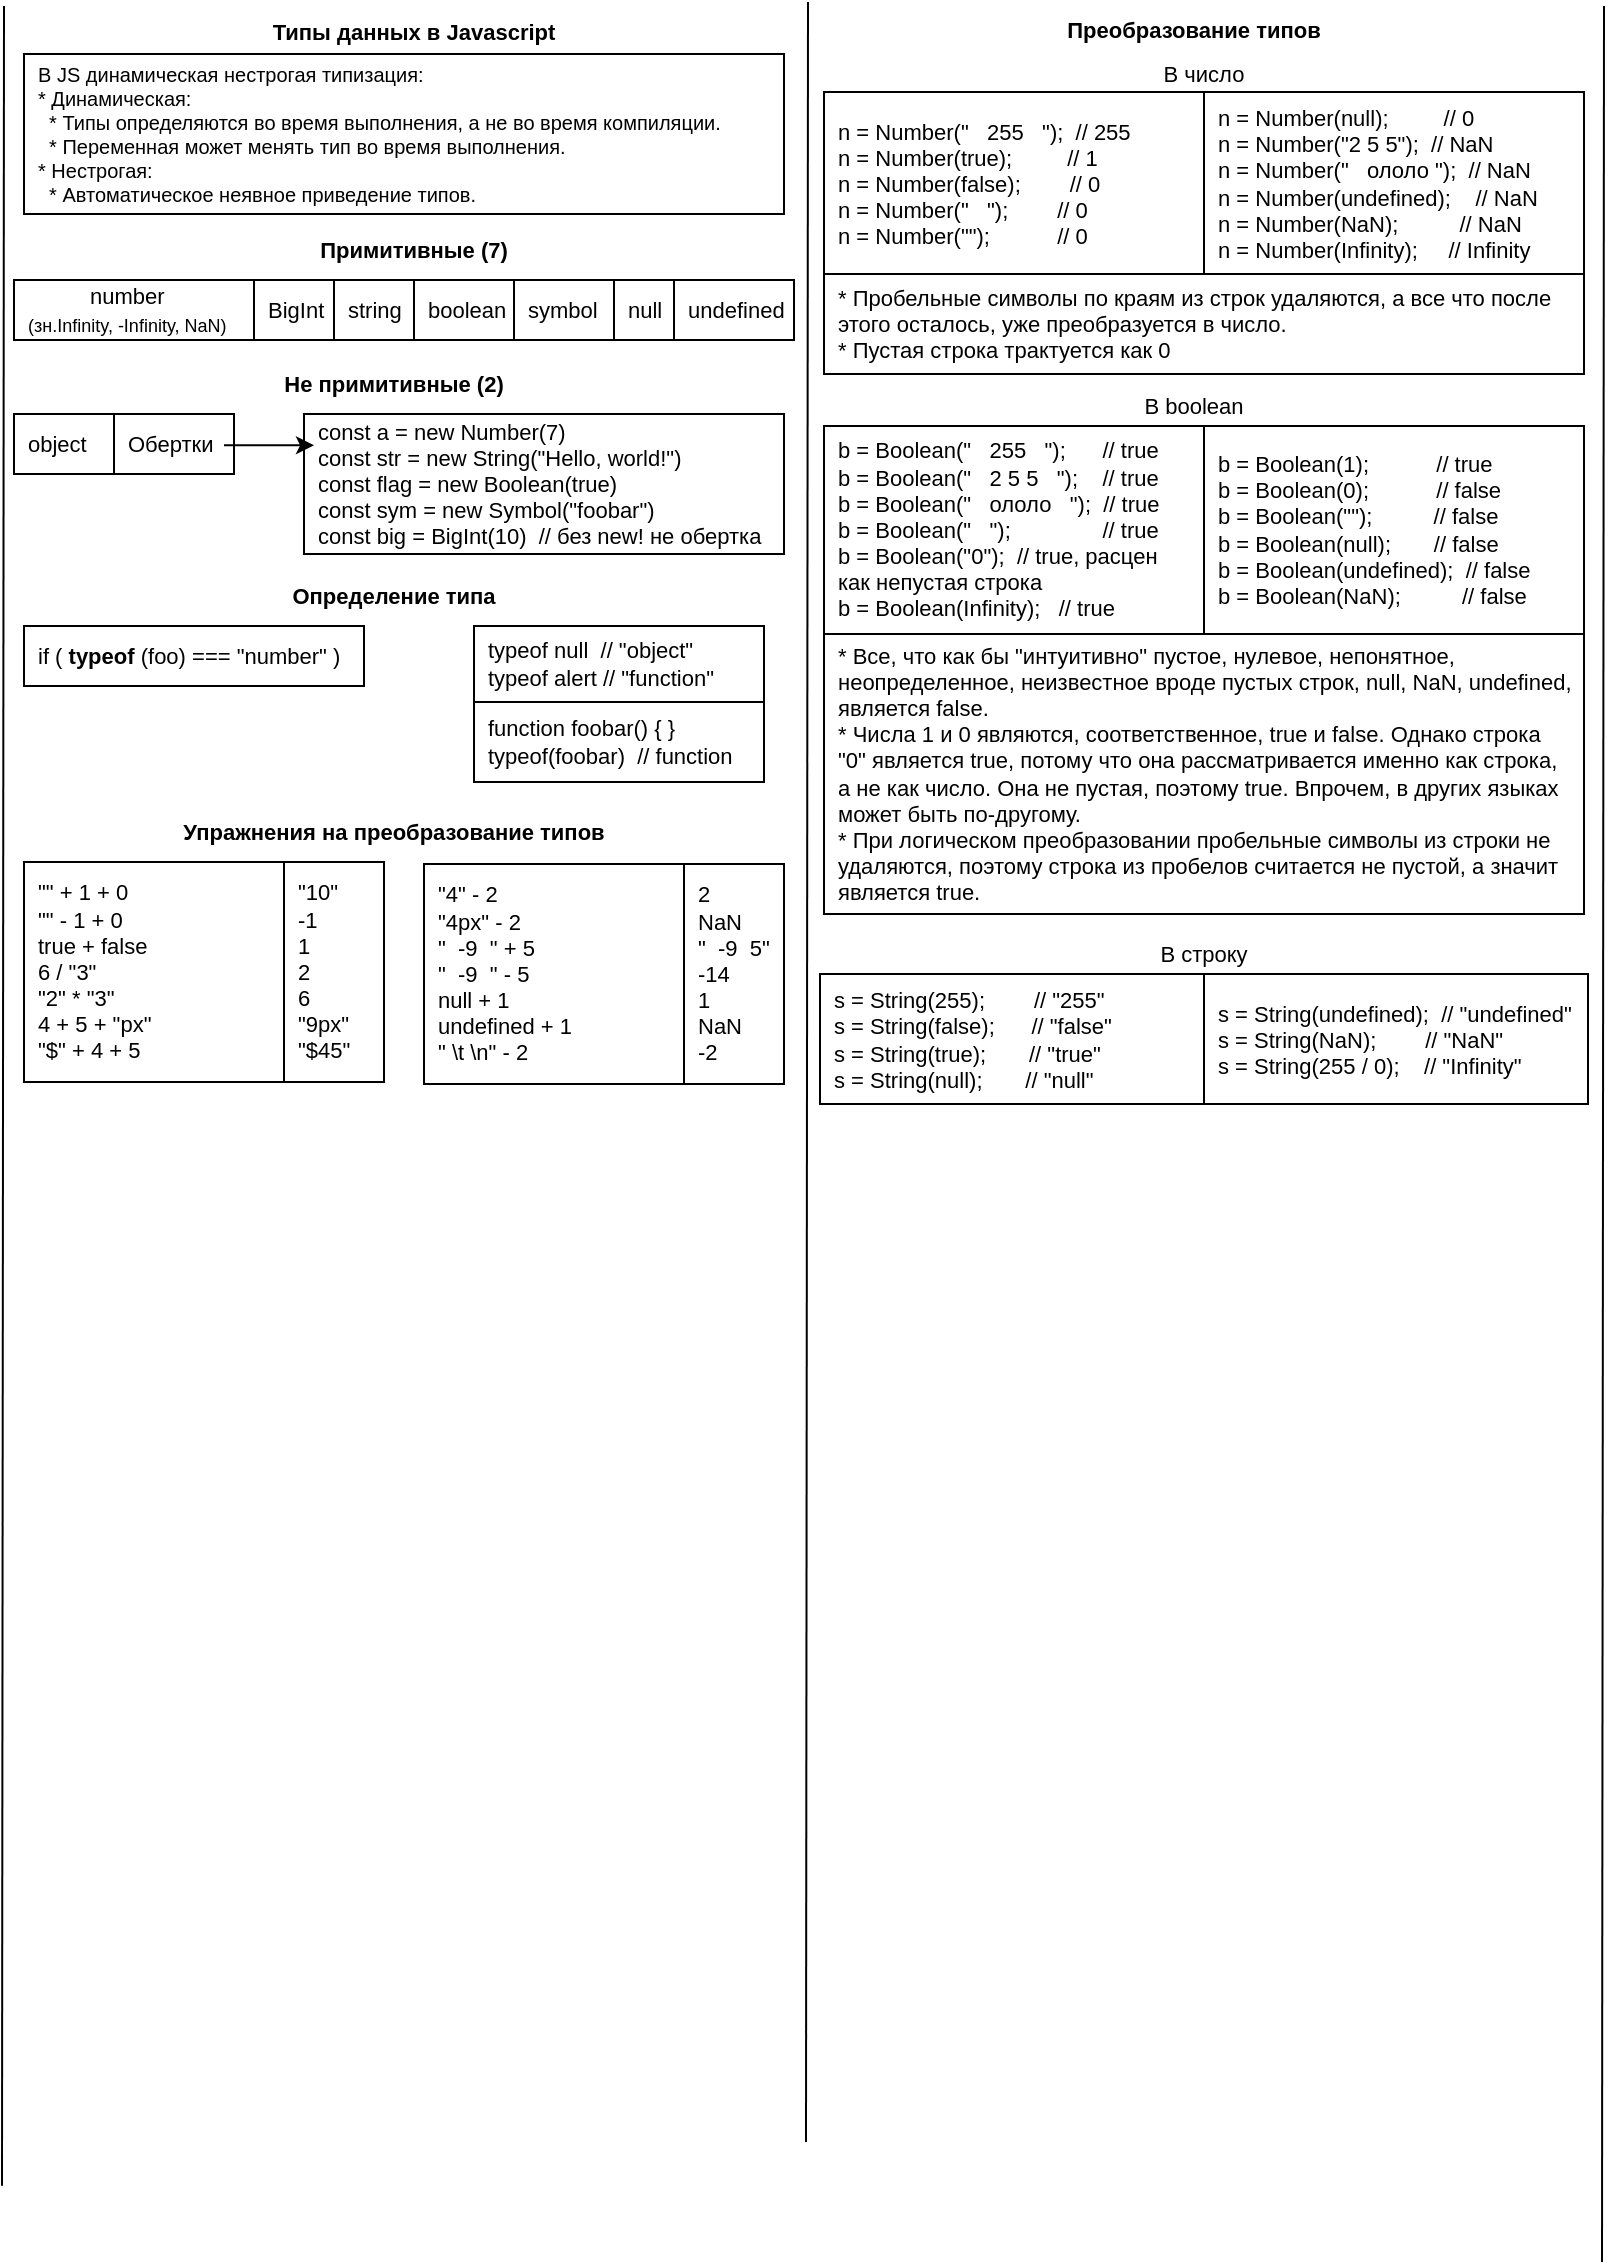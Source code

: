 <mxfile scale="1" border="5" version="25.0.2">
  <diagram name="Page-1" id="9iwx4kF-SaM_lTl1vUHh">
    <mxGraphModel dx="747" dy="582" grid="1" gridSize="10" guides="1" tooltips="1" connect="1" arrows="1" fold="1" page="1" pageScale="1" pageWidth="827" pageHeight="583" math="0" shadow="0">
      <root>
        <mxCell id="0" />
        <mxCell id="1" parent="0" />
        <mxCell id="6Df2u15g98YnEbPmI9u2-2" value="" style="endArrow=none;html=1;rounded=0;" parent="1" edge="1">
          <mxGeometry width="50" height="50" relative="1" as="geometry">
            <mxPoint x="809" y="1140" as="sourcePoint" />
            <mxPoint x="810" y="12" as="targetPoint" />
          </mxGeometry>
        </mxCell>
        <mxCell id="6Df2u15g98YnEbPmI9u2-3" value="" style="endArrow=none;html=1;rounded=0;" parent="1" edge="1">
          <mxGeometry width="50" height="50" relative="1" as="geometry">
            <mxPoint x="411" y="1080" as="sourcePoint" />
            <mxPoint x="412" y="10" as="targetPoint" />
          </mxGeometry>
        </mxCell>
        <mxCell id="6Df2u15g98YnEbPmI9u2-4" value="" style="endArrow=none;html=1;rounded=0;" parent="1" edge="1">
          <mxGeometry width="50" height="50" relative="1" as="geometry">
            <mxPoint x="9" y="1101.818" as="sourcePoint" />
            <mxPoint x="10" y="12" as="targetPoint" />
          </mxGeometry>
        </mxCell>
        <mxCell id="6Df2u15g98YnEbPmI9u2-6" value="&lt;div&gt;В JS динамическая нестрогая типизация:&lt;/div&gt;&lt;div&gt;* Динамическая:&lt;/div&gt;&lt;div&gt;&amp;nbsp; * Типы определяются во время выполнения, а не во время компиляции.&lt;/div&gt;&lt;div&gt;&amp;nbsp; * Переменная может менять тип во время выполнения.&lt;/div&gt;&lt;div&gt;* Нестрогая:&lt;/div&gt;&lt;div&gt;&amp;nbsp; * Автоматическое неявное приведение типов.&lt;/div&gt;" style="rounded=0;whiteSpace=wrap;html=1;fontSize=10;align=left;spacingLeft=5;spacingRight=5;" parent="1" vertex="1">
          <mxGeometry x="20" y="36" width="380" height="80" as="geometry" />
        </mxCell>
        <mxCell id="6Df2u15g98YnEbPmI9u2-7" value="&lt;div style=&quot;text-align: center;&quot;&gt;&lt;span style=&quot;background-color: initial;&quot;&gt;number&lt;/span&gt;&lt;/div&gt;&lt;div&gt;&lt;font style=&quot;font-size: 9px;&quot;&gt;(зн.Infinity, -Infinity,&amp;nbsp;&lt;span style=&quot;background-color: initial;&quot;&gt;NaN)&lt;/span&gt;&lt;/font&gt;&lt;/div&gt;" style="rounded=0;whiteSpace=wrap;html=1;fontSize=11;align=left;spacingLeft=5;spacingRight=5;" parent="1" vertex="1">
          <mxGeometry x="15" y="149" width="120" height="30" as="geometry" />
        </mxCell>
        <mxCell id="6Df2u15g98YnEbPmI9u2-8" value="&lt;b&gt;Типы данных в Javascript&lt;/b&gt;" style="text;html=1;align=center;verticalAlign=middle;whiteSpace=wrap;rounded=0;fontSize=11;" parent="1" vertex="1">
          <mxGeometry x="40" y="10" width="350" height="30" as="geometry" />
        </mxCell>
        <mxCell id="6Df2u15g98YnEbPmI9u2-10" value="&lt;b&gt;Примитивные (7)&lt;/b&gt;" style="text;html=1;align=center;verticalAlign=middle;whiteSpace=wrap;rounded=0;fontSize=11;" parent="1" vertex="1">
          <mxGeometry x="40" y="119" width="350" height="30" as="geometry" />
        </mxCell>
        <mxCell id="6Df2u15g98YnEbPmI9u2-12" value="&lt;div&gt;BigInt&lt;/div&gt;" style="rounded=0;whiteSpace=wrap;html=1;fontSize=11;align=left;spacingLeft=5;spacingRight=5;" parent="1" vertex="1">
          <mxGeometry x="135" y="149" width="230" height="30" as="geometry" />
        </mxCell>
        <mxCell id="6Df2u15g98YnEbPmI9u2-13" value="&lt;div&gt;&lt;span style=&quot;background-color: initial;&quot;&gt;string&lt;/span&gt;&lt;/div&gt;" style="rounded=0;whiteSpace=wrap;html=1;fontSize=11;align=left;spacingLeft=5;spacingRight=5;" parent="1" vertex="1">
          <mxGeometry x="175" y="149" width="230" height="30" as="geometry" />
        </mxCell>
        <mxCell id="6Df2u15g98YnEbPmI9u2-14" value="&lt;div&gt;&lt;span style=&quot;background-color: initial;&quot;&gt;boolean&lt;/span&gt;&lt;/div&gt;" style="rounded=0;whiteSpace=wrap;html=1;fontSize=11;align=left;spacingLeft=5;spacingRight=5;" parent="1" vertex="1">
          <mxGeometry x="215" y="149" width="190" height="30" as="geometry" />
        </mxCell>
        <mxCell id="6Df2u15g98YnEbPmI9u2-15" value="&lt;div&gt;&lt;span style=&quot;background-color: initial;&quot;&gt;symbol&lt;/span&gt;&lt;/div&gt;" style="rounded=0;whiteSpace=wrap;html=1;fontSize=11;align=left;spacingLeft=5;spacingRight=5;" parent="1" vertex="1">
          <mxGeometry x="265" y="149" width="140" height="30" as="geometry" />
        </mxCell>
        <mxCell id="6Df2u15g98YnEbPmI9u2-16" value="&lt;div&gt;&lt;span style=&quot;background-color: initial;&quot;&gt;null&lt;/span&gt;&lt;/div&gt;" style="rounded=0;whiteSpace=wrap;html=1;fontSize=11;align=left;spacingLeft=5;spacingRight=5;" parent="1" vertex="1">
          <mxGeometry x="315" y="149" width="90" height="30" as="geometry" />
        </mxCell>
        <mxCell id="6Df2u15g98YnEbPmI9u2-17" value="&lt;div&gt;&lt;span style=&quot;background-color: initial;&quot;&gt;undefined&lt;/span&gt;&lt;/div&gt;" style="rounded=0;whiteSpace=wrap;html=1;fontSize=11;align=left;spacingLeft=5;spacingRight=5;" parent="1" vertex="1">
          <mxGeometry x="345" y="149" width="60" height="30" as="geometry" />
        </mxCell>
        <mxCell id="6Df2u15g98YnEbPmI9u2-19" value="&lt;b&gt;Не примитивные (2)&lt;/b&gt;" style="text;html=1;align=center;verticalAlign=middle;whiteSpace=wrap;rounded=0;fontSize=11;" parent="1" vertex="1">
          <mxGeometry x="30" y="186" width="350" height="30" as="geometry" />
        </mxCell>
        <mxCell id="6Df2u15g98YnEbPmI9u2-20" value="&lt;div&gt;object&lt;/div&gt;" style="rounded=0;whiteSpace=wrap;html=1;fontSize=11;align=left;spacingLeft=5;spacingRight=5;" parent="1" vertex="1">
          <mxGeometry x="15" y="216" width="50" height="30" as="geometry" />
        </mxCell>
        <mxCell id="6Df2u15g98YnEbPmI9u2-21" value="&lt;div&gt;&lt;span style=&quot;background-color: initial;&quot;&gt;Обертки&lt;/span&gt;&lt;br&gt;&lt;/div&gt;" style="rounded=0;whiteSpace=wrap;html=1;fontSize=11;align=left;spacingLeft=5;spacingRight=5;" parent="1" vertex="1">
          <mxGeometry x="65" y="216" width="60" height="30" as="geometry" />
        </mxCell>
        <mxCell id="6Df2u15g98YnEbPmI9u2-22" value="&lt;div&gt;&lt;div&gt;const a = new Number(7)&lt;/div&gt;&lt;div&gt;const str = new String(&quot;Hello, world!&quot;)&lt;/div&gt;&lt;div&gt;const flag = new Boolean(true)&lt;/div&gt;&lt;div&gt;const sym = new Symbol(&quot;foobar&quot;)&lt;/div&gt;&lt;div&gt;const big = BigInt(10)&amp;nbsp; // без new! не обертка&lt;/div&gt;&lt;/div&gt;" style="rounded=0;whiteSpace=wrap;html=1;fontSize=11;align=left;spacingLeft=5;spacingRight=5;" parent="1" vertex="1">
          <mxGeometry x="160" y="216" width="240" height="70" as="geometry" />
        </mxCell>
        <mxCell id="6Df2u15g98YnEbPmI9u2-23" value="" style="endArrow=classic;html=1;rounded=0;" parent="1" edge="1">
          <mxGeometry width="50" height="50" relative="1" as="geometry">
            <mxPoint x="120" y="231.68" as="sourcePoint" />
            <mxPoint x="165" y="231.68" as="targetPoint" />
          </mxGeometry>
        </mxCell>
        <mxCell id="6Df2u15g98YnEbPmI9u2-24" value="&lt;b&gt;Определение типа&lt;/b&gt;" style="text;html=1;align=center;verticalAlign=middle;whiteSpace=wrap;rounded=0;fontSize=11;" parent="1" vertex="1">
          <mxGeometry x="30" y="292" width="350" height="30" as="geometry" />
        </mxCell>
        <mxCell id="6Df2u15g98YnEbPmI9u2-25" value="&lt;div&gt;if ( &lt;b&gt;typeof&amp;nbsp;&lt;/b&gt;(foo) === &quot;number&quot; )&lt;/div&gt;" style="rounded=0;whiteSpace=wrap;html=1;fontSize=11;align=left;spacingLeft=5;spacingRight=5;" parent="1" vertex="1">
          <mxGeometry x="20" y="322" width="170" height="30" as="geometry" />
        </mxCell>
        <mxCell id="6Df2u15g98YnEbPmI9u2-26" value="&lt;div&gt;typeof null&amp;nbsp; // &quot;object&quot;&lt;/div&gt;&lt;div&gt;typeof alert // &quot;function&quot;&lt;/div&gt;" style="rounded=0;whiteSpace=wrap;html=1;fontSize=11;align=left;spacingLeft=5;spacingRight=5;" parent="1" vertex="1">
          <mxGeometry x="245" y="322" width="145" height="38" as="geometry" />
        </mxCell>
        <mxCell id="6Df2u15g98YnEbPmI9u2-27" value="&lt;div&gt;function foobar() { }&lt;/div&gt;&lt;div&gt;typeof(foobar)&amp;nbsp; // function&lt;/div&gt;" style="rounded=0;whiteSpace=wrap;html=1;fontSize=11;align=left;spacingLeft=5;spacingRight=5;" parent="1" vertex="1">
          <mxGeometry x="245" y="360" width="145" height="40" as="geometry" />
        </mxCell>
        <mxCell id="6Df2u15g98YnEbPmI9u2-28" value="&lt;b&gt;Преобразование типов&lt;/b&gt;" style="text;html=1;align=center;verticalAlign=middle;whiteSpace=wrap;rounded=0;fontSize=11;" parent="1" vertex="1">
          <mxGeometry x="430" y="9" width="350" height="30" as="geometry" />
        </mxCell>
        <mxCell id="6Df2u15g98YnEbPmI9u2-29" value="&lt;div&gt;&lt;span style=&quot;background-color: initial;&quot;&gt;s = String(255);&amp;nbsp; &amp;nbsp; &amp;nbsp; &amp;nbsp; // &quot;255&quot;&lt;/span&gt;&lt;br&gt;&lt;/div&gt;&lt;div&gt;s = String(false);&amp;nbsp; &amp;nbsp; &amp;nbsp; // &quot;false&quot;&lt;/div&gt;&lt;div&gt;s = String(true);&amp;nbsp; &amp;nbsp; &amp;nbsp; &amp;nbsp;// &quot;true&quot;&lt;/div&gt;&lt;div&gt;s = String(null);&amp;nbsp; &amp;nbsp; &amp;nbsp; &amp;nbsp;// &quot;null&quot;&lt;/div&gt;" style="rounded=0;whiteSpace=wrap;html=1;fontSize=11;align=left;spacingLeft=5;spacingRight=5;" parent="1" vertex="1">
          <mxGeometry x="418" y="496" width="192" height="65" as="geometry" />
        </mxCell>
        <mxCell id="6Df2u15g98YnEbPmI9u2-32" value="&lt;div&gt;&lt;span style=&quot;background-color: initial;&quot;&gt;n = Number(&quot;&amp;nbsp; &amp;nbsp;255&amp;nbsp; &amp;nbsp;&quot;);&amp;nbsp; // 255&lt;/span&gt;&lt;br&gt;&lt;/div&gt;&lt;div&gt;n = Number(true);&amp;nbsp; &amp;nbsp; &amp;nbsp; &amp;nbsp; &amp;nbsp;// 1&lt;/div&gt;&lt;div&gt;n = Number(false);&amp;nbsp; &amp;nbsp; &amp;nbsp; &amp;nbsp; // 0&lt;/div&gt;&lt;div&gt;n = Number(&quot;&amp;nbsp; &amp;nbsp;&quot;);&amp;nbsp; &amp;nbsp; &amp;nbsp; &amp;nbsp; // 0&lt;/div&gt;&lt;div&gt;n = Number(&quot;&quot;);&amp;nbsp; &amp;nbsp; &amp;nbsp; &amp;nbsp; &amp;nbsp; &amp;nbsp;// 0&lt;/div&gt;" style="rounded=0;whiteSpace=wrap;html=1;fontSize=11;align=left;spacingLeft=5;spacingRight=5;" parent="1" vertex="1">
          <mxGeometry x="420" y="55" width="190" height="91" as="geometry" />
        </mxCell>
        <mxCell id="6Df2u15g98YnEbPmI9u2-33" value="&lt;div&gt;&lt;span style=&quot;background-color: initial;&quot;&gt;b = Boolean(&quot;&amp;nbsp; &amp;nbsp;255&amp;nbsp; &amp;nbsp;&quot;);&amp;nbsp; &amp;nbsp; &amp;nbsp; // true&lt;/span&gt;&lt;br&gt;&lt;/div&gt;&lt;div&gt;b = Boolean(&quot;&amp;nbsp; &amp;nbsp;2 5 5&amp;nbsp; &amp;nbsp;&quot;);&amp;nbsp; &amp;nbsp; // true&lt;/div&gt;&lt;div&gt;b = Boolean(&quot;&amp;nbsp; &amp;nbsp;ололо&amp;nbsp; &amp;nbsp;&quot;);&amp;nbsp; // true&lt;/div&gt;&lt;div&gt;b = Boolean(&quot;&amp;nbsp; &amp;nbsp;&quot;);&amp;nbsp; &amp;nbsp; &amp;nbsp; &amp;nbsp; &amp;nbsp; &amp;nbsp; &amp;nbsp; &amp;nbsp;// true&lt;/div&gt;&lt;div&gt;b = Boolean(&quot;0&quot;);&amp;nbsp; // true, расцен&amp;nbsp;&lt;/div&gt;&lt;div&gt;как непустая строка&lt;/div&gt;&lt;div&gt;b = Boolean(Infinity);&amp;nbsp; &amp;nbsp;// true&lt;/div&gt;" style="rounded=0;whiteSpace=wrap;html=1;fontSize=11;align=left;spacingLeft=5;spacingRight=5;" parent="1" vertex="1">
          <mxGeometry x="420" y="222" width="190" height="104" as="geometry" />
        </mxCell>
        <mxCell id="6Df2u15g98YnEbPmI9u2-34" value="В строку" style="text;html=1;align=center;verticalAlign=middle;whiteSpace=wrap;rounded=0;fontSize=11;" parent="1" vertex="1">
          <mxGeometry x="420" y="476" width="380" height="20" as="geometry" />
        </mxCell>
        <mxCell id="6Df2u15g98YnEbPmI9u2-35" value="В число" style="text;html=1;align=center;verticalAlign=middle;whiteSpace=wrap;rounded=0;fontSize=11;" parent="1" vertex="1">
          <mxGeometry x="420" y="36" width="380" height="20" as="geometry" />
        </mxCell>
        <mxCell id="6Df2u15g98YnEbPmI9u2-36" value="В boolean" style="text;html=1;align=center;verticalAlign=middle;whiteSpace=wrap;rounded=0;fontSize=11;" parent="1" vertex="1">
          <mxGeometry x="420" y="202" width="370" height="20" as="geometry" />
        </mxCell>
        <mxCell id="6Df2u15g98YnEbPmI9u2-37" value="&lt;div&gt;&quot;&quot; + 1 + 0&lt;/div&gt;&lt;div&gt;&quot;&quot; - 1 + 0&lt;/div&gt;&lt;div&gt;true + false&lt;/div&gt;&lt;div&gt;6 / &quot;3&quot;&lt;/div&gt;&lt;div&gt;&quot;2&quot; * &quot;3&quot;&lt;/div&gt;&lt;div&gt;4 + 5 + &quot;px&quot;&lt;/div&gt;&lt;div&gt;&quot;$&quot; + 4 + 5&lt;/div&gt;" style="rounded=0;whiteSpace=wrap;html=1;fontSize=11;align=left;spacingLeft=5;spacingRight=5;" parent="1" vertex="1">
          <mxGeometry x="20" y="440" width="130" height="110" as="geometry" />
        </mxCell>
        <mxCell id="6Df2u15g98YnEbPmI9u2-38" value="&lt;div&gt;&quot;10&quot;&lt;/div&gt;&lt;div&gt;-1&lt;/div&gt;&lt;div&gt;1&lt;/div&gt;&lt;div&gt;2&lt;/div&gt;&lt;div&gt;6&lt;/div&gt;&lt;div&gt;&quot;9px&quot;&lt;/div&gt;&lt;div&gt;&quot;$45&quot;&lt;/div&gt;" style="rounded=0;whiteSpace=wrap;html=1;fontSize=11;align=left;spacingLeft=5;spacingRight=5;" parent="1" vertex="1">
          <mxGeometry x="150" y="440" width="50" height="110" as="geometry" />
        </mxCell>
        <mxCell id="6Df2u15g98YnEbPmI9u2-40" value="Упражнения на преобразование типов" style="text;html=1;align=center;verticalAlign=middle;whiteSpace=wrap;rounded=0;fontSize=11;fontStyle=1" parent="1" vertex="1">
          <mxGeometry x="20" y="410" width="370" height="30" as="geometry" />
        </mxCell>
        <mxCell id="6Df2u15g98YnEbPmI9u2-41" value="&lt;div&gt;* Все, что как бы &quot;интуитивно&quot; пустое, нулевое, непонятное, неопределенное, неизвестное вроде пустых строк, null, NaN, undefined, является false.&lt;/div&gt;&lt;div&gt;* Числа 1 и 0 являются, соответственное, true и false. Однако строка &quot;0&quot; является true, потому что она рассматривается именно как строка, а не как число. Она не пустая, поэтому true. Впрочем, в других языках может быть по-другому.&lt;/div&gt;&lt;div&gt;* При логическом преобразовании пробельные символы из строки не удаляются, поэтому строка из пробелов считается не пустой, а значит является true.&lt;/div&gt;" style="rounded=0;whiteSpace=wrap;html=1;fontSize=11;align=left;spacingLeft=5;spacingRight=5;" parent="1" vertex="1">
          <mxGeometry x="420" y="326" width="380" height="140" as="geometry" />
        </mxCell>
        <mxCell id="6Df2u15g98YnEbPmI9u2-42" value="&lt;div&gt;* Пробельные символы по краям из строк удаляются, а все что после этого осталось, уже преобразуется в число.&lt;/div&gt;&lt;div&gt;* Пустая строка трактуется как 0&lt;/div&gt;" style="rounded=0;whiteSpace=wrap;html=1;fontSize=11;align=left;spacingLeft=5;spacingRight=5;" parent="1" vertex="1">
          <mxGeometry x="420" y="146" width="380" height="50" as="geometry" />
        </mxCell>
        <mxCell id="6Df2u15g98YnEbPmI9u2-43" value="&lt;div&gt;&lt;span style=&quot;background-color: initial;&quot;&gt;n = Number(null);&amp;nbsp; &amp;nbsp; &amp;nbsp; &amp;nbsp; &amp;nbsp;// 0&lt;/span&gt;&lt;br&gt;&lt;/div&gt;&lt;div&gt;n = Number(&quot;2 5 5&quot;);&amp;nbsp; // NaN&lt;/div&gt;&lt;div&gt;n = Number(&quot;&amp;nbsp; &amp;nbsp;ололо &quot;);&amp;nbsp; // NaN&lt;/div&gt;&lt;div&gt;n = Number(undefined);&amp;nbsp; &amp;nbsp; // NaN&lt;/div&gt;&lt;div&gt;n = Number(NaN);&amp;nbsp; &amp;nbsp; &amp;nbsp; &amp;nbsp; &amp;nbsp; // NaN&lt;/div&gt;&lt;div&gt;n = Number(Infinity);&amp;nbsp; &amp;nbsp; &amp;nbsp;// Infinity&lt;/div&gt;" style="rounded=0;whiteSpace=wrap;html=1;fontSize=11;align=left;spacingLeft=5;spacingRight=5;" parent="1" vertex="1">
          <mxGeometry x="610" y="55" width="190" height="91" as="geometry" />
        </mxCell>
        <mxCell id="6Df2u15g98YnEbPmI9u2-44" value="&lt;div&gt;&lt;span style=&quot;background-color: initial;&quot;&gt;b = Boolean(1);&amp;nbsp; &amp;nbsp; &amp;nbsp; &amp;nbsp; &amp;nbsp; &amp;nbsp;// true&lt;/span&gt;&lt;br&gt;&lt;/div&gt;&lt;div&gt;b = Boolean(0);&amp;nbsp; &amp;nbsp; &amp;nbsp; &amp;nbsp; &amp;nbsp; &amp;nbsp;// false&lt;/div&gt;&lt;div&gt;b = Boolean(&quot;&quot;);&amp;nbsp; &amp;nbsp; &amp;nbsp; &amp;nbsp; &amp;nbsp; // false&lt;/div&gt;&lt;div&gt;b = Boolean(null);&amp;nbsp; &amp;nbsp; &amp;nbsp; &amp;nbsp;// false&lt;/div&gt;&lt;div&gt;b = Boolean(undefined);&amp;nbsp; // false&lt;/div&gt;&lt;div&gt;b = Boolean(NaN);&amp;nbsp; &amp;nbsp; &amp;nbsp; &amp;nbsp; &amp;nbsp; // false&lt;/div&gt;" style="rounded=0;whiteSpace=wrap;html=1;fontSize=11;align=left;spacingLeft=5;spacingRight=5;" parent="1" vertex="1">
          <mxGeometry x="610" y="222" width="190" height="104" as="geometry" />
        </mxCell>
        <mxCell id="6Df2u15g98YnEbPmI9u2-46" value="&lt;div&gt;&lt;span style=&quot;background-color: initial;&quot;&gt;s = String(undefined);&amp;nbsp; // &quot;undefined&quot;&lt;/span&gt;&lt;br&gt;&lt;/div&gt;&lt;div&gt;s = String(NaN);&amp;nbsp; &amp;nbsp; &amp;nbsp; &amp;nbsp; // &quot;NaN&quot;&lt;/div&gt;&lt;div&gt;s = String(255 / 0);&amp;nbsp; &amp;nbsp; // &quot;Infinity&quot;&lt;/div&gt;" style="rounded=0;whiteSpace=wrap;html=1;fontSize=11;align=left;spacingLeft=5;spacingRight=5;" parent="1" vertex="1">
          <mxGeometry x="610" y="496" width="192" height="65" as="geometry" />
        </mxCell>
        <mxCell id="6Df2u15g98YnEbPmI9u2-47" value="&lt;div&gt;&lt;span style=&quot;background-color: initial;&quot;&gt;&quot;4&quot; - 2&lt;/span&gt;&lt;br&gt;&lt;/div&gt;&lt;div&gt;&quot;4px&quot; - 2&lt;/div&gt;&lt;div&gt;&quot;&amp;nbsp; -9&amp;nbsp; &quot; + 5&lt;/div&gt;&lt;div&gt;&quot;&amp;nbsp; -9&amp;nbsp; &quot; - 5&lt;/div&gt;&lt;div&gt;null + 1&lt;/div&gt;&lt;div&gt;undefined + 1&lt;/div&gt;&lt;div&gt;&quot; \t \n&quot; - 2&lt;/div&gt;" style="rounded=0;whiteSpace=wrap;html=1;fontSize=11;align=left;spacingLeft=5;spacingRight=5;" parent="1" vertex="1">
          <mxGeometry x="220" y="441" width="130" height="110" as="geometry" />
        </mxCell>
        <mxCell id="6Df2u15g98YnEbPmI9u2-48" value="&lt;div&gt;&lt;span style=&quot;background-color: initial;&quot;&gt;2&lt;/span&gt;&lt;br&gt;&lt;/div&gt;&lt;div&gt;NaN&lt;/div&gt;&lt;div&gt;&quot;&amp;nbsp; -9&amp;nbsp; 5&quot;&lt;/div&gt;&lt;div&gt;-14&lt;/div&gt;&lt;div&gt;1&lt;/div&gt;&lt;div&gt;NaN&lt;/div&gt;&lt;div&gt;-2&lt;/div&gt;" style="rounded=0;whiteSpace=wrap;html=1;fontSize=11;align=left;spacingLeft=5;spacingRight=5;" parent="1" vertex="1">
          <mxGeometry x="350" y="441" width="50" height="110" as="geometry" />
        </mxCell>
      </root>
    </mxGraphModel>
  </diagram>
</mxfile>
